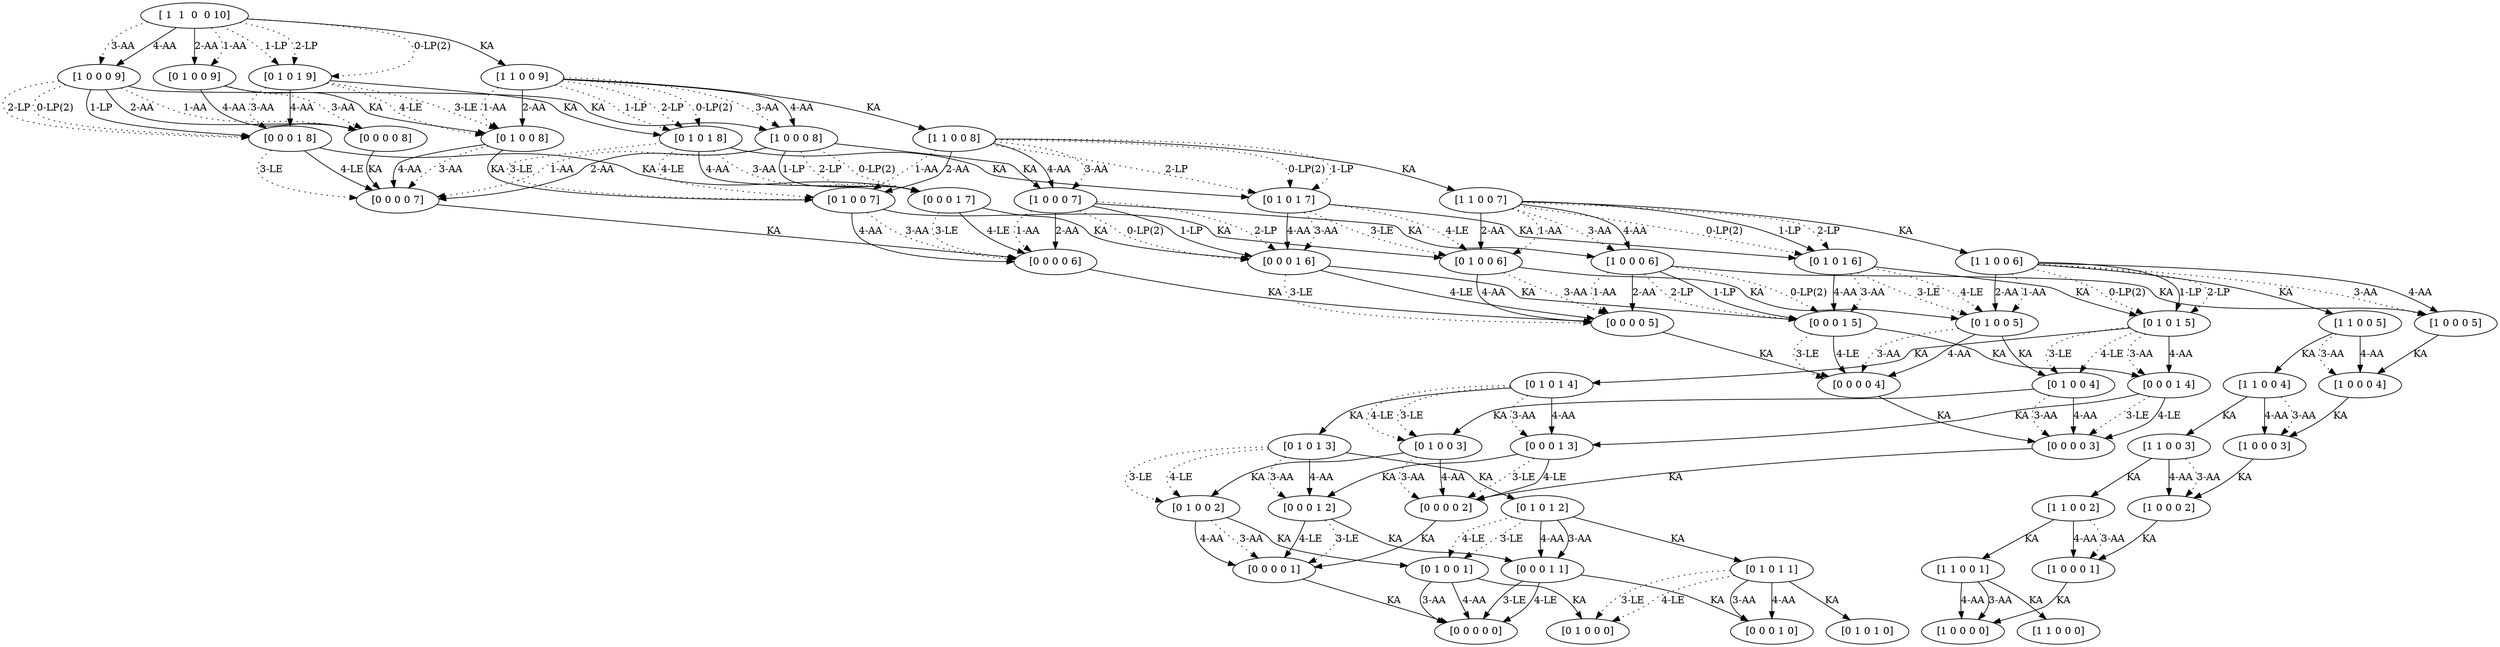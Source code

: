 digraph  {
	node [label="\N"];
	128	 [capacity="[0 1]",
		label="[0 1 0 0 7]",
		stock="[0 0]",
		time=7,
		value=3956.75];
	171	 [capacity="[0 0]",
		label="[0 0 0 0 6]",
		stock="[0 0]",
		time=6,
		value=0.0];
	128 -> 171 [key=3,
	goal="[0 0 0 0 6]",
	label="3-AA",
	modus=AA,
	revenue=0,
	style=dotted,
	time=7,
	weight=0,
	weight_goal=0.0];
128 -> 171 [key=4,
goal="[0 0 0 0 6]",
label="4-AA",
modus=AA,
revenue=5000,
time=7,
weight=1304.0,
weight_goal=0.0];
127 [capacity="[0 1]",
label="[0 1 0 0 6]",
stock="[0 0]",
time=6,
value=3696.0];
128 -> 127 [key=KA,
goal="[0 1 0 0 6]",
label=KA,
modus=KA,
revenue=0,
time=7,
weight=0,
weight_goal=3696.0];
129 [capacity="[0 1]",
label="[0 1 0 0 8]",
stock="[0 0]",
time=8,
value=4165.38];
129 -> 128 [key=KA,
goal="[0 1 0 0 7]",
label=KA,
modus=KA,
revenue=0,
time=8,
weight=0,
weight_goal=3956.75];
172 [capacity="[0 0]",
label="[0 0 0 0 7]",
stock="[0 0]",
time=7,
value=0.0];
129 -> 172 [key=3,
goal="[0 0 0 0 7]",
label="3-AA",
modus=AA,
revenue=0,
style=dotted,
time=8,
weight=0,
weight_goal=0.0];
129 -> 172 [key=4,
goal="[0 0 0 0 7]",
label="4-AA",
modus=AA,
revenue=5000,
time=8,
weight=1043.25,
weight_goal=0.0];
130 [capacity="[0 1]",
label="[0 1 0 0 9]",
stock="[0 0]",
time=9,
value=4332.25];
130 -> 129 [key=KA,
goal="[0 1 0 0 8]",
label=KA,
modus=KA,
revenue=0,
time=9,
weight=0,
weight_goal=4165.38];
173 [capacity="[0 0]",
label="[0 0 0 0 8]",
stock="[0 0]",
time=8,
value=0.0];
130 -> 173 [key=3,
goal="[0 0 0 0 8]",
label="3-AA",
modus=AA,
revenue=0,
style=dotted,
time=9,
weight=0,
weight_goal=0.0];
130 -> 173 [key=4,
goal="[0 0 0 0 8]",
label="4-AA",
modus=AA,
revenue=5000,
time=9,
weight=834.625,
weight_goal=0.0];
43 [capacity="[1 1]",
label="[ 1  1  0  0 10]",
stock="[0 0]",
time=10,
value=8528.45];
43 -> 130 [key=1,
goal="[0 1 0 0 9]",
label="1-AA",
modus=AA,
revenue=0,
style=dotted,
time=10,
weight=0,
weight_goal=4332.25];
43 -> 130 [key=2,
goal="[0 1 0 0 9]",
label="2-AA",
modus=AA,
revenue=5000,
time=10,
weight=1310.8,
weight_goal=4332.25];
42 [capacity="[1 1]",
label="[1 1 0 0 9]",
stock="[0 0]",
time=9,
value=8021.45];
43 -> 42 [key=KA,
goal="[1 1 0 0 9]",
label=KA,
modus=KA,
revenue=0,
time=10,
weight=0,
weight_goal=8021.45];
119 [capacity="[0 1]",
label="[0 1 0 1 9]",
stock="[0 1]",
time=9,
value=7161.75];
43 -> 119 [key=0,
goal="[0 1 0 1 9]",
label="0-LP(2)",
modus=LP,
revenue=0,
style=dotted,
time=10,
weight=0,
weight_goal=7161.75];
43 -> 119 [key=1,
goal="[0 1 0 1 9]",
label="1-LP",
modus=LP,
revenue=0,
style=dotted,
time=10,
weight=0,
weight_goal=7161.75];
43 -> 119 [key=2,
goal="[0 1 0 1 9]",
label="2-LP",
modus=LP,
revenue=0,
style=dotted,
time=10,
weight=0,
weight_goal=7161.75];
86 [capacity="[1 0]",
label="[1 0 0 0 9]",
stock="[0 0]",
time=9,
value=4245.93];
43 -> 86 [key=3,
goal="[1 0 0 0 9]",
label="3-AA",
modus=AA,
revenue=0,
style=dotted,
time=10,
weight=0,
weight_goal=4245.93];
43 -> 86 [key=4,
goal="[1 0 0 0 9]",
label="4-AA",
modus=AA,
revenue=5000,
time=10,
weight=1224.48,
weight_goal=4245.93];
154 [capacity="[0 0]",
label="[0 0 0 1 0]",
stock="[0 1]",
time=0,
value=0.0];
155 [capacity="[0 0]",
label="[0 0 0 1 1]",
stock="[0 1]",
time=1,
value=1020.0];
155 -> 154 [key=KA,
goal="[0 0 0 1 0]",
label=KA,
modus=KA,
revenue=0,
time=1,
weight=0,
weight_goal=0.0];
165 [capacity="[0 0]",
label="[0 0 0 0 0]",
stock="[0 0]",
time=0,
value=0.0];
155 -> 165 [key=3,
goal="[0 0 0 0 0]",
label="3-LE",
modus=LE,
revenue=100,
time=1,
weight=100.0,
weight_goal=0.0];
155 -> 165 [key=4,
goal="[0 0 0 0 0]",
label="4-LE",
modus=LE,
revenue=5000,
time=1,
weight=5000.0,
weight_goal=0.0];
156 [capacity="[0 0]",
label="[0 0 0 1 2]",
stock="[0 1]",
time=2,
value=1816.0];
156 -> 155 [key=KA,
goal="[0 0 0 1 1]",
label=KA,
modus=KA,
revenue=0,
time=2,
weight=0,
weight_goal=1020.0];
166 [capacity="[0 0]",
label="[0 0 0 0 1]",
stock="[0 0]",
time=1,
value=0.0];
156 -> 166 [key=3,
goal="[0 0 0 0 1]",
label="3-LE",
modus=LE,
revenue=0,
style=dotted,
time=2,
weight=0,
weight_goal=0.0];
156 -> 166 [key=4,
goal="[0 0 0 0 1]",
label="4-LE",
modus=LE,
revenue=5000,
time=2,
weight=3980.0,
weight_goal=0.0];
157 [capacity="[0 0]",
label="[0 0 0 1 3]",
stock="[0 1]",
time=3,
value=2453.0];
157 -> 156 [key=KA,
goal="[0 0 0 1 2]",
label=KA,
modus=KA,
revenue=0,
time=3,
weight=0,
weight_goal=1816.0];
167 [capacity="[0 0]",
label="[0 0 0 0 2]",
stock="[0 0]",
time=2,
value=0.0];
157 -> 167 [key=3,
goal="[0 0 0 0 2]",
label="3-LE",
modus=LE,
revenue=0,
style=dotted,
time=3,
weight=0,
weight_goal=0.0];
157 -> 167 [key=4,
goal="[0 0 0 0 2]",
label="4-LE",
modus=LE,
revenue=5000,
time=3,
weight=3184.0,
weight_goal=0.0];
158 [capacity="[0 0]",
label="[0 0 0 1 4]",
stock="[0 1]",
time=4,
value=2962.5];
158 -> 157 [key=KA,
goal="[0 0 0 1 3]",
label=KA,
modus=KA,
revenue=0,
time=4,
weight=0,
weight_goal=2453.0];
168 [capacity="[0 0]",
label="[0 0 0 0 3]",
stock="[0 0]",
time=3,
value=0.0];
158 -> 168 [key=3,
goal="[0 0 0 0 3]",
label="3-LE",
modus=LE,
revenue=0,
style=dotted,
time=4,
weight=0,
weight_goal=0.0];
158 -> 168 [key=4,
goal="[0 0 0 0 3]",
label="4-LE",
modus=LE,
revenue=5000,
time=4,
weight=2547.0,
weight_goal=0.0];
159 [capacity="[0 0]",
label="[0 0 0 1 5]",
stock="[0 1]",
time=5,
value=3370.0];
159 -> 158 [key=KA,
goal="[0 0 0 1 4]",
label=KA,
modus=KA,
revenue=0,
time=5,
weight=0,
weight_goal=2962.5];
169 [capacity="[0 0]",
label="[0 0 0 0 4]",
stock="[0 0]",
time=4,
value=0.0];
159 -> 169 [key=3,
goal="[0 0 0 0 4]",
label="3-LE",
modus=LE,
revenue=0,
style=dotted,
time=5,
weight=0,
weight_goal=0.0];
159 -> 169 [key=4,
goal="[0 0 0 0 4]",
label="4-LE",
modus=LE,
revenue=5000,
time=5,
weight=2037.5,
weight_goal=0.0];
160 [capacity="[0 0]",
label="[0 0 0 1 6]",
stock="[0 1]",
time=6,
value=3696.0];
160 -> 159 [key=KA,
goal="[0 0 0 1 5]",
label=KA,
modus=KA,
revenue=0,
time=6,
weight=0,
weight_goal=3370.0];
170 [capacity="[0 0]",
label="[0 0 0 0 5]",
stock="[0 0]",
time=5,
value=0.0];
160 -> 170 [key=3,
goal="[0 0 0 0 5]",
label="3-LE",
modus=LE,
revenue=0,
style=dotted,
time=6,
weight=0,
weight_goal=0.0];
160 -> 170 [key=4,
goal="[0 0 0 0 5]",
label="4-LE",
modus=LE,
revenue=5000,
time=6,
weight=1630.0,
weight_goal=0.0];
33 [capacity="[1 1]",
label="[1 1 0 0 0]",
stock="[0 0]",
time=0,
value=0.0];
34 [capacity="[1 1]",
label="[1 1 0 0 1]",
stock="[0 0]",
time=1,
value=1020.0];
34 -> 33 [key=KA,
goal="[1 1 0 0 0]",
label=KA,
modus=KA,
revenue=0,
time=1,
weight=0,
weight_goal=0.0];
77 [capacity="[1 0]",
label="[1 0 0 0 0]",
stock="[0 0]",
time=0,
value=0.0];
34 -> 77 [key=3,
goal="[1 0 0 0 0]",
label="3-AA",
modus=AA,
revenue=100,
time=1,
weight=100.0,
weight_goal=0.0];
34 -> 77 [key=4,
goal="[1 0 0 0 0]",
label="4-AA",
modus=AA,
revenue=5000,
time=1,
weight=5000.0,
weight_goal=0.0];
35 [capacity="[1 1]",
label="[1 1 0 0 2]",
stock="[0 0]",
time=2,
value=1816.0];
35 -> 34 [key=KA,
goal="[1 1 0 0 1]",
label=KA,
modus=KA,
revenue=0,
time=2,
weight=0,
weight_goal=1020.0];
78 [capacity="[1 0]",
label="[1 0 0 0 1]",
stock="[0 0]",
time=1,
value=0.0];
35 -> 78 [key=3,
goal="[1 0 0 0 1]",
label="3-AA",
modus=AA,
revenue=0,
style=dotted,
time=2,
weight=0,
weight_goal=0.0];
35 -> 78 [key=4,
goal="[1 0 0 0 1]",
label="4-AA",
modus=AA,
revenue=5000,
time=2,
weight=3980.0,
weight_goal=0.0];
36 [capacity="[1 1]",
label="[1 1 0 0 3]",
stock="[0 0]",
time=3,
value=2453.0];
36 -> 35 [key=KA,
goal="[1 1 0 0 2]",
label=KA,
modus=KA,
revenue=0,
time=3,
weight=0,
weight_goal=1816.0];
79 [capacity="[1 0]",
label="[1 0 0 0 2]",
stock="[0 0]",
time=2,
value=0.0];
36 -> 79 [key=3,
goal="[1 0 0 0 2]",
label="3-AA",
modus=AA,
revenue=0,
style=dotted,
time=3,
weight=0,
weight_goal=0.0];
36 -> 79 [key=4,
goal="[1 0 0 0 2]",
label="4-AA",
modus=AA,
revenue=5000,
time=3,
weight=3184.0,
weight_goal=0.0];
37 [capacity="[1 1]",
label="[1 1 0 0 4]",
stock="[0 0]",
time=4,
value=2962.5];
37 -> 36 [key=KA,
goal="[1 1 0 0 3]",
label=KA,
modus=KA,
revenue=0,
time=4,
weight=0,
weight_goal=2453.0];
80 [capacity="[1 0]",
label="[1 0 0 0 3]",
stock="[0 0]",
time=3,
value=0.0];
37 -> 80 [key=3,
goal="[1 0 0 0 3]",
label="3-AA",
modus=AA,
revenue=0,
style=dotted,
time=4,
weight=0,
weight_goal=0.0];
37 -> 80 [key=4,
goal="[1 0 0 0 3]",
label="4-AA",
modus=AA,
revenue=5000,
time=4,
weight=2547.0,
weight_goal=0.0];
38 [capacity="[1 1]",
label="[1 1 0 0 5]",
stock="[0 0]",
time=5,
value=3370.0];
38 -> 37 [key=KA,
goal="[1 1 0 0 4]",
label=KA,
modus=KA,
revenue=0,
time=5,
weight=0,
weight_goal=2962.5];
81 [capacity="[1 0]",
label="[1 0 0 0 4]",
stock="[0 0]",
time=4,
value=0.0];
38 -> 81 [key=3,
goal="[1 0 0 0 4]",
label="3-AA",
modus=AA,
revenue=0,
style=dotted,
time=5,
weight=0,
weight_goal=0.0];
38 -> 81 [key=4,
goal="[1 0 0 0 4]",
label="4-AA",
modus=AA,
revenue=5000,
time=5,
weight=2037.5,
weight_goal=0.0];
167 -> 166 [key=KA,
goal="[0 0 0 0 1]",
label=KA,
modus=KA,
revenue=0,
time=2,
weight=0,
weight_goal=0.0];
168 -> 167 [key=KA,
goal="[0 0 0 0 2]",
label=KA,
modus=KA,
revenue=0,
time=3,
weight=0,
weight_goal=0.0];
169 -> 168 [key=KA,
goal="[0 0 0 0 3]",
label=KA,
modus=KA,
revenue=0,
time=4,
weight=0,
weight_goal=0.0];
170 -> 169 [key=KA,
goal="[0 0 0 0 4]",
label=KA,
modus=KA,
revenue=0,
time=5,
weight=0,
weight_goal=0.0];
171 -> 170 [key=KA,
goal="[0 0 0 0 5]",
label=KA,
modus=KA,
revenue=0,
time=6,
weight=0,
weight_goal=0.0];
172 -> 171 [key=KA,
goal="[0 0 0 0 6]",
label=KA,
modus=KA,
revenue=0,
time=7,
weight=0,
weight_goal=0.0];
173 -> 172 [key=KA,
goal="[0 0 0 0 7]",
label=KA,
modus=KA,
revenue=0,
time=8,
weight=0,
weight_goal=0.0];
40 [capacity="[1 1]",
label="[1 1 0 0 7]",
stock="[0 0]",
time=7,
value=6428.45];
83 [capacity="[1 0]",
label="[1 0 0 0 6]",
stock="[0 0]",
time=6,
value=2348.0];
40 -> 83 [key=3,
goal="[1 0 0 0 6]",
label="3-AA",
modus=AA,
revenue=0,
style=dotted,
time=7,
weight=0,
weight_goal=2348.0];
40 -> 83 [key=4,
goal="[1 0 0 0 6]",
label="4-AA",
modus=AA,
revenue=5000,
time=7,
weight=2119.8,
weight_goal=2348.0];
39 [capacity="[1 1]",
label="[1 1 0 0 6]",
stock="[0 0]",
time=6,
value=5228.2];
40 -> 39 [key=KA,
goal="[1 1 0 0 6]",
label=KA,
modus=KA,
revenue=0,
time=7,
weight=0,
weight_goal=5228.2];
116 [capacity="[0 1]",
label="[0 1 0 1 6]",
stock="[0 1]",
time=6,
value=5434.5];
40 -> 116 [key=0,
goal="[0 1 0 1 6]",
label="0-LP(2)",
modus=LP,
revenue=0,
style=dotted,
time=7,
weight=0,
weight_goal=5434.5];
40 -> 116 [key=1,
goal="[0 1 0 1 6]",
label="1-LP",
modus=LP,
revenue=0,
time=7,
weight=206.3,
weight_goal=5434.5];
40 -> 116 [key=2,
goal="[0 1 0 1 6]",
label="2-LP",
modus=LP,
revenue=0,
style=dotted,
time=7,
weight=0,
weight_goal=5434.5];
40 -> 127 [key=1,
goal="[0 1 0 0 6]",
label="1-AA",
modus=AA,
revenue=0,
style=dotted,
time=7,
weight=0,
weight_goal=3696.0];
40 -> 127 [key=2,
goal="[0 1 0 0 6]",
label="2-AA",
modus=AA,
revenue=5000,
time=7,
weight=3467.8,
weight_goal=3696.0];
42 -> 129 [key=1,
goal="[0 1 0 0 8]",
label="1-AA",
modus=AA,
revenue=0,
style=dotted,
time=9,
weight=0,
weight_goal=4165.38];
42 -> 129 [key=2,
goal="[0 1 0 0 8]",
label="2-AA",
modus=AA,
revenue=5000,
time=9,
weight=1833.92,
weight_goal=4165.38];
85 [capacity="[1 0]",
label="[1 0 0 0 8]",
stock="[0 0]",
time=8,
value=3949.65];
42 -> 85 [key=3,
goal="[1 0 0 0 8]",
label="3-AA",
modus=AA,
revenue=0,
style=dotted,
time=9,
weight=0,
weight_goal=3949.65];
42 -> 85 [key=4,
goal="[1 0 0 0 8]",
label="4-AA",
modus=AA,
revenue=5000,
time=9,
weight=1618.2,
weight_goal=3949.65];
118 [capacity="[0 1]",
label="[0 1 0 1 8]",
stock="[0 1]",
time=8,
value=6661.0];
42 -> 118 [key=0,
goal="[0 1 0 1 8]",
label="0-LP(2)",
modus=LP,
revenue=0,
style=dotted,
time=9,
weight=0,
weight_goal=6661.0];
42 -> 118 [key=1,
goal="[0 1 0 1 8]",
label="1-LP",
modus=LP,
revenue=0,
style=dotted,
time=9,
weight=0,
weight_goal=6661.0];
42 -> 118 [key=2,
goal="[0 1 0 1 8]",
label="2-LP",
modus=LP,
revenue=0,
style=dotted,
time=9,
weight=0,
weight_goal=6661.0];
41 [capacity="[1 1]",
label="[1 1 0 0 8]",
stock="[0 0]",
time=8,
value=7331.45];
42 -> 41 [key=KA,
goal="[1 1 0 0 8]",
label=KA,
modus=KA,
revenue=0,
time=9,
weight=0,
weight_goal=7331.45];
161 [capacity="[0 0]",
label="[0 0 0 1 7]",
stock="[0 1]",
time=7,
value=3956.75];
161 -> 160 [key=KA,
goal="[0 0 0 1 6]",
label=KA,
modus=KA,
revenue=0,
time=7,
weight=0,
weight_goal=3696.0];
161 -> 171 [key=3,
goal="[0 0 0 0 6]",
label="3-LE",
modus=LE,
revenue=0,
style=dotted,
time=7,
weight=0,
weight_goal=0.0];
161 -> 171 [key=4,
goal="[0 0 0 0 6]",
label="4-LE",
modus=LE,
revenue=5000,
time=7,
weight=1304.0,
weight_goal=0.0];
119 -> 129 [key=3,
goal="[0 1 0 0 8]",
label="3-LE",
modus=LE,
revenue=0,
style=dotted,
time=9,
weight=0,
weight_goal=4165.38];
119 -> 129 [key=4,
goal="[0 1 0 0 8]",
label="4-LE",
modus=LE,
revenue=0,
style=dotted,
time=9,
weight=0,
weight_goal=4165.38];
162 [capacity="[0 0]",
label="[0 0 0 1 8]",
stock="[0 1]",
time=8,
value=4165.38];
119 -> 162 [key=3,
goal="[0 0 0 1 8]",
label="3-AA",
modus=AA,
revenue=0,
style=dotted,
time=9,
weight=0,
weight_goal=4165.38];
119 -> 162 [key=4,
goal="[0 0 0 1 8]",
label="4-AA",
modus=AA,
revenue=5000,
time=9,
weight=2504.38,
weight_goal=4165.38];
119 -> 118 [key=KA,
goal="[0 1 0 1 8]",
label=KA,
modus=KA,
revenue=0,
time=9,
weight=0,
weight_goal=6661.0];
162 -> 172 [key=3,
goal="[0 0 0 0 7]",
label="3-LE",
modus=LE,
revenue=0,
style=dotted,
time=8,
weight=0,
weight_goal=0.0];
162 -> 172 [key=4,
goal="[0 0 0 0 7]",
label="4-LE",
modus=LE,
revenue=5000,
time=8,
weight=1043.25,
weight_goal=0.0];
162 -> 161 [key=KA,
goal="[0 0 0 1 7]",
label=KA,
modus=KA,
revenue=0,
time=8,
weight=0,
weight_goal=3956.75];
78 -> 77 [key=KA,
goal="[1 0 0 0 0]",
label=KA,
modus=KA,
revenue=0,
time=1,
weight=0,
weight_goal=0.0];
80 -> 79 [key=KA,
goal="[1 0 0 0 2]",
label=KA,
modus=KA,
revenue=0,
time=3,
weight=0,
weight_goal=0.0];
81 -> 80 [key=KA,
goal="[1 0 0 0 3]",
label=KA,
modus=KA,
revenue=0,
time=4,
weight=0,
weight_goal=0.0];
82 [capacity="[1 0]",
label="[1 0 0 0 5]",
stock="[0 0]",
time=5,
value=0.0];
82 -> 81 [key=KA,
goal="[1 0 0 0 4]",
label=KA,
modus=KA,
revenue=0,
time=5,
weight=0,
weight_goal=0.0];
83 -> 159 [key=0,
goal="[0 0 0 1 5]",
label="0-LP(2)",
modus=LP,
revenue=0,
style=dotted,
time=6,
weight=0,
weight_goal=3370.0];
83 -> 159 [key=1,
goal="[0 0 0 1 5]",
label="1-LP",
modus=LP,
revenue=0,
time=6,
weight=3370.0,
weight_goal=3370.0];
83 -> 159 [key=2,
goal="[0 0 0 1 5]",
label="2-LP",
modus=LP,
revenue=0,
style=dotted,
time=6,
weight=0,
weight_goal=3370.0];
83 -> 170 [key=1,
goal="[0 0 0 0 5]",
label="1-AA",
modus=AA,
revenue=0,
style=dotted,
time=6,
weight=0,
weight_goal=0.0];
83 -> 170 [key=2,
goal="[0 0 0 0 5]",
label="2-AA",
modus=AA,
revenue=5000,
time=6,
weight=5000.0,
weight_goal=0.0];
83 -> 82 [key=KA,
goal="[1 0 0 0 5]",
label=KA,
modus=KA,
revenue=0,
time=6,
weight=0,
weight_goal=0.0];
84 [capacity="[1 0]",
label="[1 0 0 0 7]",
stock="[0 0]",
time=7,
value=3417.6];
84 -> 160 [key=0,
goal="[0 0 0 1 6]",
label="0-LP(2)",
modus=LP,
revenue=0,
style=dotted,
time=7,
weight=0,
weight_goal=3696.0];
84 -> 160 [key=1,
goal="[0 0 0 1 6]",
label="1-LP",
modus=LP,
revenue=0,
time=7,
weight=1348.0,
weight_goal=3696.0];
84 -> 160 [key=2,
goal="[0 0 0 1 6]",
label="2-LP",
modus=LP,
revenue=0,
style=dotted,
time=7,
weight=0,
weight_goal=3696.0];
84 -> 171 [key=1,
goal="[0 0 0 0 6]",
label="1-AA",
modus=AA,
revenue=0,
style=dotted,
time=7,
weight=0,
weight_goal=0.0];
84 -> 171 [key=2,
goal="[0 0 0 0 6]",
label="2-AA",
modus=AA,
revenue=5000,
time=7,
weight=2652.0,
weight_goal=0.0];
84 -> 83 [key=KA,
goal="[1 0 0 0 6]",
label=KA,
modus=KA,
revenue=0,
time=7,
weight=0,
weight_goal=2348.0];
85 -> 172 [key=1,
goal="[0 0 0 0 7]",
label="1-AA",
modus=AA,
revenue=0,
style=dotted,
time=8,
weight=0,
weight_goal=0.0];
85 -> 172 [key=2,
goal="[0 0 0 0 7]",
label="2-AA",
modus=AA,
revenue=5000,
time=8,
weight=1582.4,
weight_goal=0.0];
85 -> 161 [key=0,
goal="[0 0 0 1 7]",
label="0-LP(2)",
modus=LP,
revenue=0,
style=dotted,
time=8,
weight=0,
weight_goal=3956.75];
85 -> 161 [key=1,
goal="[0 0 0 1 7]",
label="1-LP",
modus=LP,
revenue=0,
time=8,
weight=539.15,
weight_goal=3956.75];
85 -> 161 [key=2,
goal="[0 0 0 1 7]",
label="2-LP",
modus=LP,
revenue=0,
style=dotted,
time=8,
weight=0,
weight_goal=3956.75];
85 -> 84 [key=KA,
goal="[1 0 0 0 7]",
label=KA,
modus=KA,
revenue=0,
time=8,
weight=0,
weight_goal=3417.6];
86 -> 173 [key=1,
goal="[0 0 0 0 8]",
label="1-AA",
modus=AA,
revenue=0,
style=dotted,
time=9,
weight=0,
weight_goal=0.0];
86 -> 173 [key=2,
goal="[0 0 0 0 8]",
label="2-AA",
modus=AA,
revenue=5000,
time=9,
weight=1050.35,
weight_goal=0.0];
86 -> 162 [key=0,
goal="[0 0 0 1 8]",
label="0-LP(2)",
modus=LP,
revenue=0,
style=dotted,
time=9,
weight=0,
weight_goal=4165.38];
86 -> 162 [key=1,
goal="[0 0 0 1 8]",
label="1-LP",
modus=LP,
revenue=0,
time=9,
weight=215.725,
weight_goal=4165.38];
86 -> 162 [key=2,
goal="[0 0 0 1 8]",
label="2-LP",
modus=LP,
revenue=0,
style=dotted,
time=9,
weight=0,
weight_goal=4165.38];
86 -> 85 [key=KA,
goal="[1 0 0 0 8]",
label=KA,
modus=KA,
revenue=0,
time=9,
weight=0,
weight_goal=3949.65];
79 -> 78 [key=KA,
goal="[1 0 0 0 1]",
label=KA,
modus=KA,
revenue=0,
time=2,
weight=0,
weight_goal=0.0];
166 -> 165 [key=KA,
goal="[0 0 0 0 0]",
label=KA,
modus=KA,
revenue=0,
time=1,
weight=0,
weight_goal=0.0];
39 -> 38 [key=KA,
goal="[1 1 0 0 5]",
label=KA,
modus=KA,
revenue=0,
time=6,
weight=0,
weight_goal=3370.0];
39 -> 82 [key=3,
goal="[1 0 0 0 5]",
label="3-AA",
modus=AA,
revenue=0,
style=dotted,
time=6,
weight=0,
weight_goal=0.0];
39 -> 82 [key=4,
goal="[1 0 0 0 5]",
label="4-AA",
modus=AA,
revenue=5000,
time=6,
weight=1630.0,
weight_goal=0.0];
115 [capacity="[0 1]",
label="[0 1 0 1 5]",
stock="[0 1]",
time=5,
value=4701.0];
39 -> 115 [key=0,
goal="[0 1 0 1 5]",
label="0-LP(2)",
modus=LP,
revenue=0,
style=dotted,
time=6,
weight=0,
weight_goal=4701.0];
39 -> 115 [key=1,
goal="[0 1 0 1 5]",
label="1-LP",
modus=LP,
revenue=0,
time=6,
weight=1331.0,
weight_goal=4701.0];
39 -> 115 [key=2,
goal="[0 1 0 1 5]",
label="2-LP",
modus=LP,
revenue=0,
style=dotted,
time=6,
weight=0,
weight_goal=4701.0];
126 [capacity="[0 1]",
label="[0 1 0 0 5]",
stock="[0 0]",
time=5,
value=3370.0];
39 -> 126 [key=1,
goal="[0 1 0 0 5]",
label="1-AA",
modus=AA,
revenue=0,
style=dotted,
time=6,
weight=0,
weight_goal=3370.0];
39 -> 126 [key=2,
goal="[0 1 0 0 5]",
label="2-AA",
modus=AA,
revenue=5000,
time=6,
weight=5000.0,
weight_goal=3370.0];
110 [capacity="[0 1]",
label="[0 1 0 1 0]",
stock="[0 1]",
time=0,
value=0.0];
111 [capacity="[0 1]",
label="[0 1 0 1 1]",
stock="[0 1]",
time=1,
value=1020.0];
111 -> 154 [key=3,
goal="[0 0 0 1 0]",
label="3-AA",
modus=AA,
revenue=100,
time=1,
weight=100.0,
weight_goal=0.0];
111 -> 154 [key=4,
goal="[0 0 0 1 0]",
label="4-AA",
modus=AA,
revenue=5000,
time=1,
weight=5000.0,
weight_goal=0.0];
111 -> 110 [key=KA,
goal="[0 1 0 1 0]",
label=KA,
modus=KA,
revenue=0,
time=1,
weight=0,
weight_goal=0.0];
121 [capacity="[0 1]",
label="[0 1 0 0 0]",
stock="[0 0]",
time=0,
value=0.0];
111 -> 121 [key=3,
goal="[0 1 0 0 0]",
label="3-LE",
modus=LE,
revenue=0,
style=dotted,
time=1,
weight=0,
weight_goal=0.0];
111 -> 121 [key=4,
goal="[0 1 0 0 0]",
label="4-LE",
modus=LE,
revenue=0,
style=dotted,
time=1,
weight=0,
weight_goal=0.0];
112 [capacity="[0 1]",
label="[0 1 0 1 2]",
stock="[0 1]",
time=2,
value=2040.0];
112 -> 155 [key=3,
goal="[0 0 0 1 1]",
label="3-AA",
modus=AA,
revenue=100,
time=2,
weight=100.0,
weight_goal=1020.0];
112 -> 155 [key=4,
goal="[0 0 0 1 1]",
label="4-AA",
modus=AA,
revenue=5000,
time=2,
weight=5000.0,
weight_goal=1020.0];
112 -> 111 [key=KA,
goal="[0 1 0 1 1]",
label=KA,
modus=KA,
revenue=0,
time=2,
weight=0,
weight_goal=1020.0];
122 [capacity="[0 1]",
label="[0 1 0 0 1]",
stock="[0 0]",
time=1,
value=1020.0];
112 -> 122 [key=3,
goal="[0 1 0 0 1]",
label="3-LE",
modus=LE,
revenue=0,
style=dotted,
time=2,
weight=0,
weight_goal=1020.0];
112 -> 122 [key=4,
goal="[0 1 0 0 1]",
label="4-LE",
modus=LE,
revenue=0,
style=dotted,
time=2,
weight=0,
weight_goal=1020.0];
113 [capacity="[0 1]",
label="[0 1 0 1 3]",
stock="[0 1]",
time=3,
value=2995.0];
113 -> 156 [key=3,
goal="[0 0 0 1 2]",
label="3-AA",
modus=AA,
revenue=0,
style=dotted,
time=3,
weight=0,
weight_goal=1816.0];
113 -> 156 [key=4,
goal="[0 0 0 1 2]",
label="4-AA",
modus=AA,
revenue=5000,
time=3,
weight=4776.0,
weight_goal=1816.0];
113 -> 112 [key=KA,
goal="[0 1 0 1 2]",
label=KA,
modus=KA,
revenue=0,
time=3,
weight=0,
weight_goal=2040.0];
123 [capacity="[0 1]",
label="[0 1 0 0 2]",
stock="[0 0]",
time=2,
value=1816.0];
113 -> 123 [key=3,
goal="[0 1 0 0 2]",
label="3-LE",
modus=LE,
revenue=0,
style=dotted,
time=3,
weight=0,
weight_goal=1816.0];
113 -> 123 [key=4,
goal="[0 1 0 0 2]",
label="4-LE",
modus=LE,
revenue=0,
style=dotted,
time=3,
weight=0,
weight_goal=1816.0];
114 [capacity="[0 1]",
label="[0 1 0 1 4]",
stock="[0 1]",
time=4,
value=3886.0];
114 -> 157 [key=3,
goal="[0 0 0 1 3]",
label="3-AA",
modus=AA,
revenue=0,
style=dotted,
time=4,
weight=0,
weight_goal=2453.0];
114 -> 157 [key=4,
goal="[0 0 0 1 3]",
label="4-AA",
modus=AA,
revenue=5000,
time=4,
weight=4458.0,
weight_goal=2453.0];
114 -> 113 [key=KA,
goal="[0 1 0 1 3]",
label=KA,
modus=KA,
revenue=0,
time=4,
weight=0,
weight_goal=2995.0];
124 [capacity="[0 1]",
label="[0 1 0 0 3]",
stock="[0 0]",
time=3,
value=2453.0];
114 -> 124 [key=3,
goal="[0 1 0 0 3]",
label="3-LE",
modus=LE,
revenue=0,
style=dotted,
time=4,
weight=0,
weight_goal=2453.0];
114 -> 124 [key=4,
goal="[0 1 0 0 3]",
label="4-LE",
modus=LE,
revenue=0,
style=dotted,
time=4,
weight=0,
weight_goal=2453.0];
115 -> 158 [key=3,
goal="[0 0 0 1 4]",
label="3-AA",
modus=AA,
revenue=0,
style=dotted,
time=5,
weight=0,
weight_goal=2962.5];
115 -> 158 [key=4,
goal="[0 0 0 1 4]",
label="4-AA",
modus=AA,
revenue=5000,
time=5,
weight=4076.5,
weight_goal=2962.5];
115 -> 114 [key=KA,
goal="[0 1 0 1 4]",
label=KA,
modus=KA,
revenue=0,
time=5,
weight=0,
weight_goal=3886.0];
125 [capacity="[0 1]",
label="[0 1 0 0 4]",
stock="[0 0]",
time=4,
value=2962.5];
115 -> 125 [key=3,
goal="[0 1 0 0 4]",
label="3-LE",
modus=LE,
revenue=0,
style=dotted,
time=5,
weight=0,
weight_goal=2962.5];
115 -> 125 [key=4,
goal="[0 1 0 0 4]",
label="4-LE",
modus=LE,
revenue=0,
style=dotted,
time=5,
weight=0,
weight_goal=2962.5];
116 -> 159 [key=3,
goal="[0 0 0 1 5]",
label="3-AA",
modus=AA,
revenue=0,
style=dotted,
time=6,
weight=0,
weight_goal=3370.0];
116 -> 159 [key=4,
goal="[0 0 0 1 5]",
label="4-AA",
modus=AA,
revenue=5000,
time=6,
weight=3669.0,
weight_goal=3370.0];
116 -> 115 [key=KA,
goal="[0 1 0 1 5]",
label=KA,
modus=KA,
revenue=0,
time=6,
weight=0,
weight_goal=4701.0];
116 -> 126 [key=3,
goal="[0 1 0 0 5]",
label="3-LE",
modus=LE,
revenue=0,
style=dotted,
time=6,
weight=0,
weight_goal=3370.0];
116 -> 126 [key=4,
goal="[0 1 0 0 5]",
label="4-LE",
modus=LE,
revenue=0,
style=dotted,
time=6,
weight=0,
weight_goal=3370.0];
117 [capacity="[0 1]",
label="[0 1 0 1 7]",
stock="[0 1]",
time=7,
value=6087.0];
117 -> 160 [key=3,
goal="[0 0 0 1 6]",
label="3-AA",
modus=AA,
revenue=0,
style=dotted,
time=7,
weight=0,
weight_goal=3696.0];
117 -> 160 [key=4,
goal="[0 0 0 1 6]",
label="4-AA",
modus=AA,
revenue=5000,
time=7,
weight=3261.5,
weight_goal=3696.0];
117 -> 116 [key=KA,
goal="[0 1 0 1 6]",
label=KA,
modus=KA,
revenue=0,
time=7,
weight=0,
weight_goal=5434.5];
117 -> 127 [key=3,
goal="[0 1 0 0 6]",
label="3-LE",
modus=LE,
revenue=0,
style=dotted,
time=7,
weight=0,
weight_goal=3696.0];
117 -> 127 [key=4,
goal="[0 1 0 0 6]",
label="4-LE",
modus=LE,
revenue=0,
style=dotted,
time=7,
weight=0,
weight_goal=3696.0];
118 -> 128 [key=3,
goal="[0 1 0 0 7]",
label="3-LE",
modus=LE,
revenue=0,
style=dotted,
time=8,
weight=0,
weight_goal=3956.75];
118 -> 128 [key=4,
goal="[0 1 0 0 7]",
label="4-LE",
modus=LE,
revenue=0,
style=dotted,
time=8,
weight=0,
weight_goal=3956.75];
118 -> 161 [key=3,
goal="[0 0 0 1 7]",
label="3-AA",
modus=AA,
revenue=0,
style=dotted,
time=8,
weight=0,
weight_goal=3956.75];
118 -> 161 [key=4,
goal="[0 0 0 1 7]",
label="4-AA",
modus=AA,
revenue=5000,
time=8,
weight=2869.75,
weight_goal=3956.75];
118 -> 117 [key=KA,
goal="[0 1 0 1 7]",
label=KA,
modus=KA,
revenue=0,
time=8,
weight=0,
weight_goal=6087.0];
41 -> 128 [key=1,
goal="[0 1 0 0 7]",
label="1-AA",
modus=AA,
revenue=0,
style=dotted,
time=8,
weight=0,
weight_goal=3956.75];
41 -> 128 [key=2,
goal="[0 1 0 0 7]",
label="2-AA",
modus=AA,
revenue=5000,
time=8,
weight=2528.3,
weight_goal=3956.75];
41 -> 40 [key=KA,
goal="[1 1 0 0 7]",
label=KA,
modus=KA,
revenue=0,
time=8,
weight=0,
weight_goal=6428.45];
41 -> 84 [key=3,
goal="[1 0 0 0 7]",
label="3-AA",
modus=AA,
revenue=0,
style=dotted,
time=8,
weight=0,
weight_goal=3417.6];
41 -> 84 [key=4,
goal="[1 0 0 0 7]",
label="4-AA",
modus=AA,
revenue=5000,
time=8,
weight=1989.15,
weight_goal=3417.6];
41 -> 117 [key=0,
goal="[0 1 0 1 7]",
label="0-LP(2)",
modus=LP,
revenue=0,
style=dotted,
time=8,
weight=0,
weight_goal=6087.0];
41 -> 117 [key=1,
goal="[0 1 0 1 7]",
label="1-LP",
modus=LP,
revenue=0,
style=dotted,
time=8,
weight=0,
weight_goal=6087.0];
41 -> 117 [key=2,
goal="[0 1 0 1 7]",
label="2-LP",
modus=LP,
revenue=0,
style=dotted,
time=8,
weight=0,
weight_goal=6087.0];
122 -> 165 [key=3,
goal="[0 0 0 0 0]",
label="3-AA",
modus=AA,
revenue=100,
time=1,
weight=100.0,
weight_goal=0.0];
122 -> 165 [key=4,
goal="[0 0 0 0 0]",
label="4-AA",
modus=AA,
revenue=5000,
time=1,
weight=5000.0,
weight_goal=0.0];
122 -> 121 [key=KA,
goal="[0 1 0 0 0]",
label=KA,
modus=KA,
revenue=0,
time=1,
weight=0,
weight_goal=0.0];
123 -> 166 [key=3,
goal="[0 0 0 0 1]",
label="3-AA",
modus=AA,
revenue=0,
style=dotted,
time=2,
weight=0,
weight_goal=0.0];
123 -> 166 [key=4,
goal="[0 0 0 0 1]",
label="4-AA",
modus=AA,
revenue=5000,
time=2,
weight=3980.0,
weight_goal=0.0];
123 -> 122 [key=KA,
goal="[0 1 0 0 1]",
label=KA,
modus=KA,
revenue=0,
time=2,
weight=0,
weight_goal=1020.0];
124 -> 167 [key=3,
goal="[0 0 0 0 2]",
label="3-AA",
modus=AA,
revenue=0,
style=dotted,
time=3,
weight=0,
weight_goal=0.0];
124 -> 167 [key=4,
goal="[0 0 0 0 2]",
label="4-AA",
modus=AA,
revenue=5000,
time=3,
weight=3184.0,
weight_goal=0.0];
124 -> 123 [key=KA,
goal="[0 1 0 0 2]",
label=KA,
modus=KA,
revenue=0,
time=3,
weight=0,
weight_goal=1816.0];
125 -> 168 [key=3,
goal="[0 0 0 0 3]",
label="3-AA",
modus=AA,
revenue=0,
style=dotted,
time=4,
weight=0,
weight_goal=0.0];
125 -> 168 [key=4,
goal="[0 0 0 0 3]",
label="4-AA",
modus=AA,
revenue=5000,
time=4,
weight=2547.0,
weight_goal=0.0];
125 -> 124 [key=KA,
goal="[0 1 0 0 3]",
label=KA,
modus=KA,
revenue=0,
time=4,
weight=0,
weight_goal=2453.0];
126 -> 169 [key=3,
goal="[0 0 0 0 4]",
label="3-AA",
modus=AA,
revenue=0,
style=dotted,
time=5,
weight=0,
weight_goal=0.0];
126 -> 169 [key=4,
goal="[0 0 0 0 4]",
label="4-AA",
modus=AA,
revenue=5000,
time=5,
weight=2037.5,
weight_goal=0.0];
126 -> 125 [key=KA,
goal="[0 1 0 0 4]",
label=KA,
modus=KA,
revenue=0,
time=5,
weight=0,
weight_goal=2962.5];
127 -> 170 [key=3,
goal="[0 0 0 0 5]",
label="3-AA",
modus=AA,
revenue=0,
style=dotted,
time=6,
weight=0,
weight_goal=0.0];
127 -> 170 [key=4,
goal="[0 0 0 0 5]",
label="4-AA",
modus=AA,
revenue=5000,
time=6,
weight=1630.0,
weight_goal=0.0];
127 -> 126 [key=KA,
goal="[0 1 0 0 5]",
label=KA,
modus=KA,
revenue=0,
time=6,
weight=0,
weight_goal=3370.0];
}
